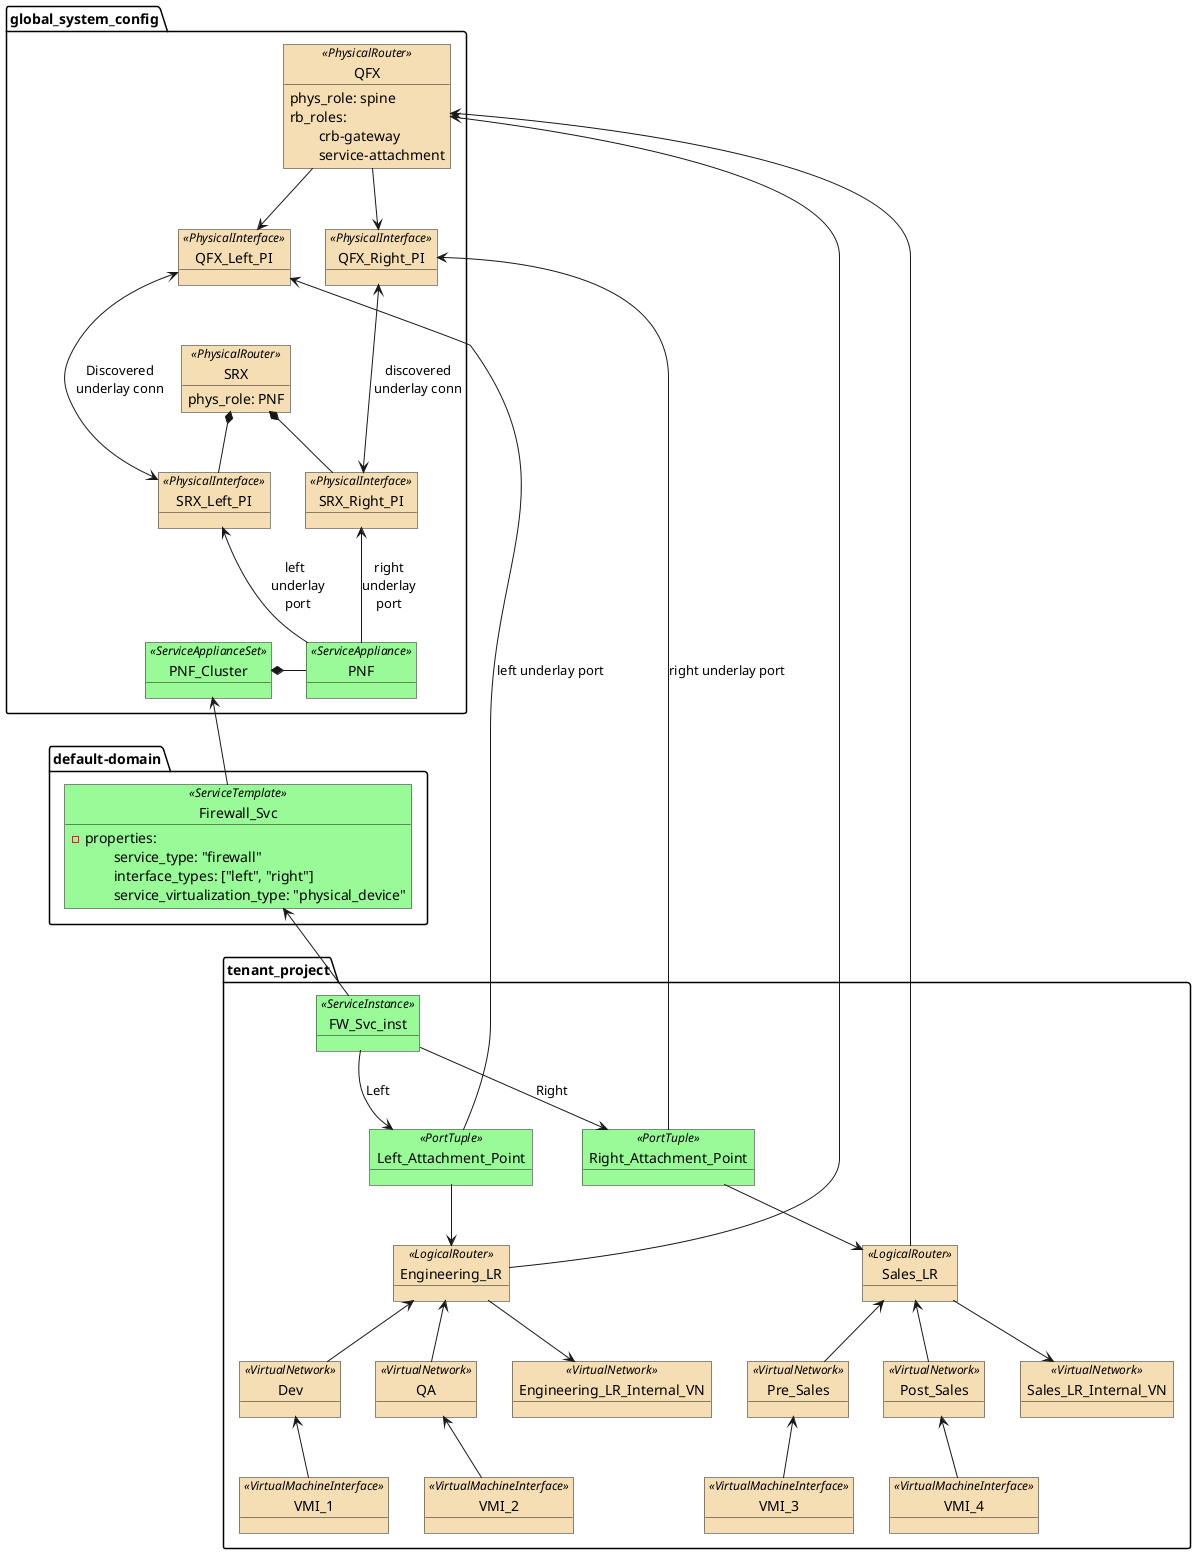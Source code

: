 @startuml

skinparam object {
	BackgroundColor PaleGreen
	BackgroundColor<<PhysicalRouter>> Wheat
	BackgroundColor<<PhysicalInterface>> Wheat
	BackgroundColor<<LogicalRouter>> Wheat
	BackgroundColor<<VirtualNetwork>> Wheat
	BackgroundColor<<VirtualMachineInterface>> Wheat
}

package default-domain {
    object Firewall_Svc<<ServiceTemplate>> {
        - properties:
            \tservice_type: "firewall"
            \tinterface_types: ["left", "right"]
            \tservice_virtualization_type: "physical_device"
    }
}

package global_system_config {

    object SRX<<PhysicalRouter>> {
        phys_role: PNF
    }

    object SRX_Left_PI<<PhysicalInterface>> {
    }

    object SRX_Right_PI<<PhysicalInterface>> {
    }

    object PNF_Cluster<<ServiceApplianceSet>> {
    }

    object PNF<<ServiceAppliance>> {
    }

    object QFX<<PhysicalRouter>> {
        phys_role: spine
        rb_roles:
            \tcrb-gateway
            \tservice-attachment
    }

    object QFX_Left_PI<<PhysicalInterface>> {
    }

    object QFX_Right_PI<<PhysicalInterface>> {
    }

    SRX *-- SRX_Left_PI
    SRX *-- SRX_Right_PI

    QFX --> QFX_Left_PI
    QFX --> QFX_Right_PI

    QFX_Left_PI <---> SRX_Left_PI: Discovered\nunderlay conn
    QFX_Right_PI <---> SRX_Right_PI: discovered\nunderlay conn


    PNF_Cluster *- PNF
    SRX_Left_PI <-- PNF: "left\t\t\nunderlay\t\t\nport\t\t"
    SRX_Right_PI <-- PNF: right\nunderlay\nport
}

package tenant_project {
    object FW_Svc_inst<<ServiceInstance>> {

    }

    object Engineering_LR<<LogicalRouter>> {
    }

    object Sales_LR<<LogicalRouter>> {
    }

    object Dev<<VirtualNetwork>> {
    }

    object QA<<VirtualNetwork>> {
    }

    object Pre_Sales<<VirtualNetwork>> {
    }

    object Post_Sales<<VirtualNetwork>> {
    }

    object Engineering_LR_Internal_VN<<VirtualNetwork>> {
    }

    object Sales_LR_Internal_VN<<VirtualNetwork>> {
    }

    object Left_Attachment_Point<<PortTuple>> {
    }

    object Right_Attachment_Point<<PortTuple>> {
    }

    object VMI_1<<VirtualMachineInterface>> {
    }

    object VMI_2<<VirtualMachineInterface>> {
    }

    object VMI_3<<VirtualMachineInterface>> {
    }

    object VMI_4<<VirtualMachineInterface>> {
    }

    Dev <-- VMI_1
    QA <-- VMI_2
    Pre_Sales <-- VMI_3
    Post_Sales <-- VMI_4

    Engineering_LR <-- Dev
    Engineering_LR <-- QA
    Engineering_LR --> Engineering_LR_Internal_VN

    Sales_LR <-- Pre_Sales
    Sales_LR <-- Post_Sales
    Sales_LR --> Sales_LR_Internal_VN

    FW_Svc_inst --> Left_Attachment_Point: Left
    FW_Svc_inst --> Right_Attachment_Point: Right

    Left_Attachment_Point --> Engineering_LR
    Right_Attachment_Point --> Sales_LR
}

PNF_Cluster <-- Firewall_Svc
Firewall_Svc <-- FW_Svc_inst
QFX <-- Engineering_LR
QFX <-- Sales_LR
QFX_Left_PI <-- Left_Attachment_Point: left underlay port
QFX_Right_PI <-- Right_Attachment_Point: right underlay port

'hide PNF
'hide PNF_Cluster
'hide Firewall_Svc
hide FW_Svc_inst
hide Left_Attachment_Point
hide Right_Attachment_Point

'hide Dev
'hide QA
'hide Pre_Sales
'hide Post_Sales
'hide Engineering_LR
'hide Sales_LR
'hide VMI_1
'hide VMI_2
'hide VMI_3
'hide VMI_4
'hide Sales_LR_Internal_VN
'hide Engineering_LR_Internal_VN

@enduml